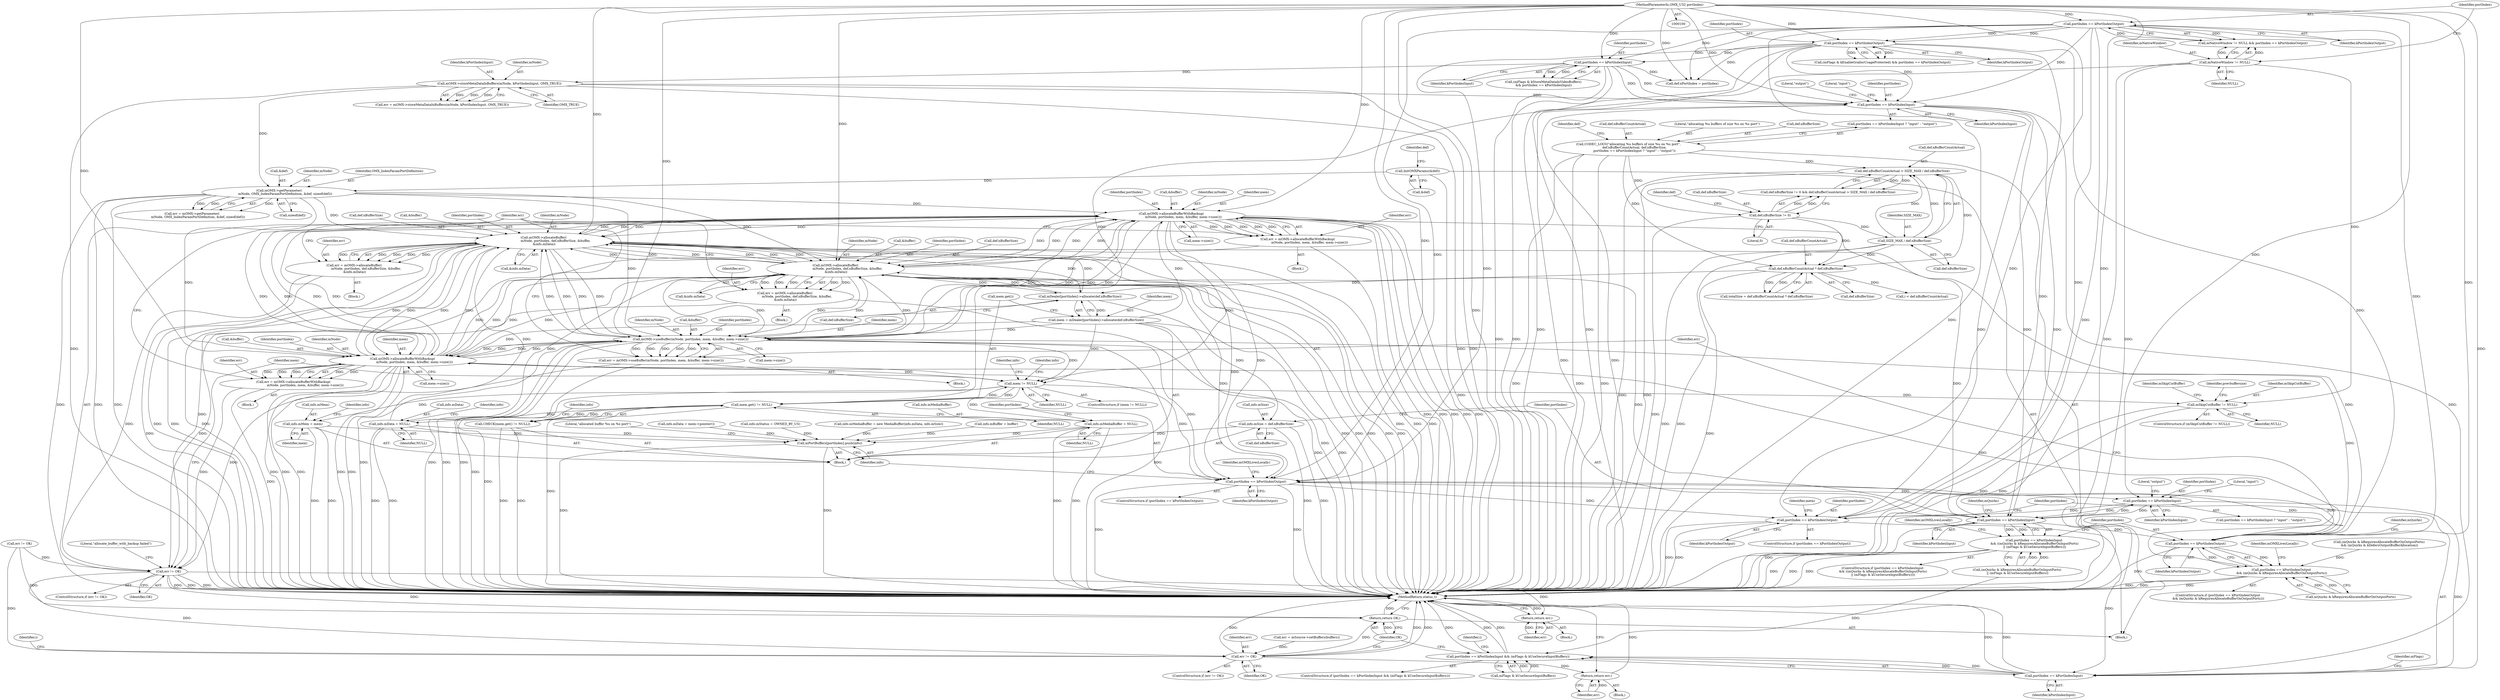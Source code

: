 digraph "0_Android_97837bb6cbac21ea679843a0037779d3834bed64@API" {
"1000302" [label="(Call,mOMX->allocateBufferWithBackup(\n                        mNode, portIndex, mem, &buffer, mem->size()))"];
"1000325" [label="(Call,mOMX->allocateBuffer(\n                        mNode, portIndex, def.nBufferSize, &buffer,\n &info.mData))"];
"1000286" [label="(Call,mOMX->allocateBuffer(\n                        mNode, portIndex, def.nBufferSize, &buffer,\n &info.mData))"];
"1000302" [label="(Call,mOMX->allocateBufferWithBackup(\n                        mNode, portIndex, mem, &buffer, mem->size()))"];
"1000352" [label="(Call,mOMX->useBuffer(mNode, portIndex, mem, &buffer, mem->size()))"];
"1000166" [label="(Call,mOMX->getParameter(\n            mNode, OMX_IndexParamPortDefinition, &def, sizeof(def)))"];
"1000142" [label="(Call,mOMX->storeMetaDataInBuffers(mNode, kPortIndexInput, OMX_TRUE))"];
"1000136" [label="(Call,portIndex == kPortIndexInput)"];
"1000108" [label="(Call,portIndex == kPortIndexOutput)"];
"1000101" [label="(MethodParameterIn,OMX_U32 portIndex)"];
"1000119" [label="(Call,portIndex == kPortIndexOutput)"];
"1000156" [label="(Call,InitOMXParams(&def))"];
"1000341" [label="(Call,mOMX->allocateBufferWithBackup(\n                        mNode, portIndex, mem, &buffer, mem->size()))"];
"1000312" [label="(Call,portIndex == kPortIndexOutput)"];
"1000269" [label="(Call,portIndex == kPortIndexInput)"];
"1000189" [label="(Call,portIndex == kPortIndexInput)"];
"1000428" [label="(Call,portIndex == kPortIndexInput)"];
"1000399" [label="(Call,portIndex == kPortIndexOutput)"];
"1000243" [label="(Call,mem = mDealer[portIndex]->allocate(def.nBufferSize))"];
"1000245" [label="(Call,mDealer[portIndex]->allocate(def.nBufferSize))"];
"1000216" [label="(Call,def.nBufferCountActual * def.nBufferSize)"];
"1000180" [label="(Call,CODEC_LOGV(\"allocating %u buffers of size %u on %s port\",\n            def.nBufferCountActual, def.nBufferSize,\n            portIndex == kPortIndexInput ? \"input\" : \"output\"))"];
"1000201" [label="(Call,def.nBufferCountActual > SIZE_MAX / def.nBufferSize)"];
"1000205" [label="(Call,SIZE_MAX / def.nBufferSize)"];
"1000196" [label="(Call,def.nBufferSize != 0)"];
"1000254" [label="(Call,info.mData = NULL)"];
"1000250" [label="(Call,mem.get() != NULL)"];
"1000105" [label="(Call,mNativeWindow != NULL)"];
"1000369" [label="(Call,mem != NULL)"];
"1000300" [label="(Call,err = mOMX->allocateBufferWithBackup(\n                        mNode, portIndex, mem, &buffer, mem->size()))"];
"1000360" [label="(Call,err != OK)"];
"1000366" [label="(Return,return err;)"];
"1000554" [label="(Call,err != OK)"];
"1000575" [label="(Return,return err;)"];
"1000577" [label="(Return,return OK;)"];
"1000323" [label="(Call,err = mOMX->allocateBuffer(\n                        mNode, portIndex, def.nBufferSize, &buffer,\n &info.mData))"];
"1000339" [label="(Call,err = mOMX->allocateBufferWithBackup(\n                        mNode, portIndex, mem, &buffer, mem->size()))"];
"1000350" [label="(Call,err = mOMX->useBuffer(mNode, portIndex, mem, &buffer, mem->size()))"];
"1000249" [label="(Call,CHECK(mem.get() != NULL))"];
"1000422" [label="(Call,mPortBuffers[portIndex].push(info))"];
"1000388" [label="(Call,info.mMem = mem)"];
"1000393" [label="(Call,info.mMediaBuffer = NULL)"];
"1000493" [label="(Call,mSkipCutBuffer != NULL)"];
"1000311" [label="(Call,portIndex == kPortIndexOutput\n && (mQuirks & kRequiresAllocateBufferOnOutputPorts))"];
"1000268" [label="(Call,portIndex == kPortIndexInput\n && ((mQuirks & kRequiresAllocateBufferOnInputPorts)\n || (mFlags & kUseSecureInputBuffers)))"];
"1000434" [label="(Call,portIndex == kPortIndexOutput)"];
"1000515" [label="(Call,portIndex == kPortIndexInput)"];
"1000514" [label="(Call,portIndex == kPortIndexInput && (mFlags & kUseSecureInputBuffers))"];
"1000259" [label="(Call,info.mSize = def.nBufferSize)"];
"1000284" [label="(Call,err = mOMX->allocateBuffer(\n                        mNode, portIndex, def.nBufferSize, &buffer,\n &info.mData))"];
"1000576" [label="(Identifier,err)"];
"1000400" [label="(Identifier,portIndex)"];
"1000241" [label="(Block,)"];
"1000388" [label="(Call,info.mMem = mem)"];
"1000359" [label="(ControlStructure,if (err != OK))"];
"1000137" [label="(Identifier,portIndex)"];
"1000252" [label="(Identifier,NULL)"];
"1000367" [label="(Identifier,err)"];
"1000203" [label="(Identifier,def)"];
"1000492" [label="(ControlStructure,if (mSkipCutBuffer != NULL))"];
"1000406" [label="(Call,(mQuirks & kRequiresAllocateBufferOnOutputPorts)\n && (mQuirks & kDefersOutputBufferAllocation))"];
"1000166" [label="(Call,mOMX->getParameter(\n            mNode, OMX_IndexParamPortDefinition, &def, sizeof(def)))"];
"1000399" [label="(Call,portIndex == kPortIndexOutput)"];
"1000250" [label="(Call,mem.get() != NULL)"];
"1000272" [label="(Call,(mQuirks & kRequiresAllocateBufferOnInputPorts)\n || (mFlags & kUseSecureInputBuffers))"];
"1000369" [label="(Call,mem != NULL)"];
"1000510" [label="(Identifier,mSkipCutBuffer)"];
"1000201" [label="(Call,def.nBufferCountActual > SIZE_MAX / def.nBufferSize)"];
"1000302" [label="(Call,mOMX->allocateBufferWithBackup(\n                        mNode, portIndex, mem, &buffer, mem->size()))"];
"1000428" [label="(Call,portIndex == kPortIndexInput)"];
"1000375" [label="(Identifier,info)"];
"1000301" [label="(Identifier,err)"];
"1000405" [label="(Identifier,mOMXLivesLocally)"];
"1000432" [label="(Literal,\"output\")"];
"1000553" [label="(ControlStructure,if (err != OK))"];
"1000260" [label="(Call,info.mSize)"];
"1000519" [label="(Identifier,mFlags)"];
"1000371" [label="(Identifier,NULL)"];
"1000362" [label="(Identifier,OK)"];
"1000180" [label="(Call,CODEC_LOGV(\"allocating %u buffers of size %u on %s port\",\n            def.nBufferCountActual, def.nBufferSize,\n            portIndex == kPortIndexInput ? \"input\" : \"output\"))"];
"1000312" [label="(Call,portIndex == kPortIndexOutput)"];
"1000109" [label="(Identifier,portIndex)"];
"1000132" [label="(Call,(mFlags & kStoreMetaDataInVideoBuffers)\n && portIndex == kPortIndexInput)"];
"1000268" [label="(Call,portIndex == kPortIndexInput\n && ((mQuirks & kRequiresAllocateBufferOnInputPorts)\n || (mFlags & kUseSecureInputBuffers)))"];
"1000325" [label="(Call,mOMX->allocateBuffer(\n                        mNode, portIndex, def.nBufferSize, &buffer,\n &info.mData))"];
"1000434" [label="(Call,portIndex == kPortIndexOutput)"];
"1000308" [label="(Call,mem->size())"];
"1000355" [label="(Identifier,mem)"];
"1000188" [label="(Call,portIndex == kPortIndexInput ? \"input\" : \"output\")"];
"1000246" [label="(Call,def.nBufferSize)"];
"1000181" [label="(Literal,\"allocating %u buffers of size %u on %s port\")"];
"1000316" [label="(Identifier,mQuirks)"];
"1000270" [label="(Identifier,portIndex)"];
"1000339" [label="(Call,err = mOMX->allocateBufferWithBackup(\n                        mNode, portIndex, mem, &buffer, mem->size()))"];
"1000185" [label="(Call,def.nBufferSize)"];
"1000423" [label="(Identifier,info)"];
"1000361" [label="(Identifier,err)"];
"1000258" [label="(Identifier,NULL)"];
"1000299" [label="(Block,)"];
"1000526" [label="(Identifier,i)"];
"1000366" [label="(Return,return err;)"];
"1000517" [label="(Identifier,kPortIndexInput)"];
"1000168" [label="(Identifier,OMX_IndexParamPortDefinition)"];
"1000324" [label="(Identifier,err)"];
"1000286" [label="(Call,mOMX->allocateBuffer(\n                        mNode, portIndex, def.nBufferSize, &buffer,\n &info.mData))"];
"1000115" [label="(Call,(mFlags & kEnableGrallocUsageProtected) && portIndex == kPortIndexOutput)"];
"1000513" [label="(ControlStructure,if (portIndex == kPortIndexInput && (mFlags & kUseSecureInputBuffers)))"];
"1000333" [label="(Call,&info.mData)"];
"1000119" [label="(Call,portIndex == kPortIndexOutput)"];
"1000433" [label="(ControlStructure,if (portIndex == kPortIndexOutput))"];
"1000429" [label="(Identifier,portIndex)"];
"1000159" [label="(Call,def.nPortIndex = portIndex)"];
"1000191" [label="(Identifier,kPortIndexInput)"];
"1000140" [label="(Call,err = mOMX->storeMetaDataInBuffers(mNode, kPortIndexInput, OMX_TRUE))"];
"1000120" [label="(Identifier,portIndex)"];
"1000198" [label="(Identifier,def)"];
"1000261" [label="(Identifier,info)"];
"1000105" [label="(Call,mNativeWindow != NULL)"];
"1000327" [label="(Identifier,portIndex)"];
"1000217" [label="(Call,def.nBufferCountActual)"];
"1000138" [label="(Identifier,kPortIndexInput)"];
"1000157" [label="(Call,&def)"];
"1000554" [label="(Call,err != OK)"];
"1000392" [label="(Identifier,mem)"];
"1000341" [label="(Call,mOMX->allocateBufferWithBackup(\n                        mNode, portIndex, mem, &buffer, mem->size()))"];
"1000144" [label="(Identifier,kPortIndexInput)"];
"1000345" [label="(Call,&buffer)"];
"1000259" [label="(Call,info.mSize = def.nBufferSize)"];
"1000577" [label="(Return,return OK;)"];
"1000189" [label="(Call,portIndex == kPortIndexInput)"];
"1000555" [label="(Identifier,err)"];
"1000107" [label="(Identifier,NULL)"];
"1000579" [label="(MethodReturn,status_t)"];
"1000306" [label="(Call,&buffer)"];
"1000326" [label="(Identifier,mNode)"];
"1000352" [label="(Call,mOMX->useBuffer(mNode, portIndex, mem, &buffer, mem->size()))"];
"1000323" [label="(Call,err = mOMX->allocateBuffer(\n                        mNode, portIndex, def.nBufferSize, &buffer,\n &info.mData))"];
"1000245" [label="(Call,mDealer[portIndex]->allocate(def.nBufferSize))"];
"1000284" [label="(Call,err = mOMX->allocateBuffer(\n                        mNode, portIndex, def.nBufferSize, &buffer,\n &info.mData))"];
"1000282" [label="(Block,)"];
"1000102" [label="(Block,)"];
"1000300" [label="(Call,err = mOMX->allocateBufferWithBackup(\n                        mNode, portIndex, mem, &buffer, mem->size()))"];
"1000303" [label="(Identifier,mNode)"];
"1000287" [label="(Identifier,mNode)"];
"1000350" [label="(Call,err = mOMX->useBuffer(mNode, portIndex, mem, &buffer, mem->size()))"];
"1000561" [label="(Identifier,i)"];
"1000305" [label="(Identifier,mem)"];
"1000216" [label="(Call,def.nBufferCountActual * def.nBufferSize)"];
"1000427" [label="(Call,portIndex == kPortIndexInput ? \"input\" : \"output\")"];
"1000393" [label="(Call,info.mMediaBuffer = NULL)"];
"1000549" [label="(Call,err = mSource->setBuffers(buffers))"];
"1000104" [label="(Call,mNativeWindow != NULL && portIndex == kPortIndexOutput)"];
"1000169" [label="(Call,&def)"];
"1000263" [label="(Call,def.nBufferSize)"];
"1000493" [label="(Call,mSkipCutBuffer != NULL)"];
"1000143" [label="(Identifier,mNode)"];
"1000190" [label="(Identifier,portIndex)"];
"1000161" [label="(Identifier,def)"];
"1000267" [label="(ControlStructure,if (portIndex == kPortIndexInput\n && ((mQuirks & kRequiresAllocateBufferOnInputPorts)\n || (mFlags & kUseSecureInputBuffers))))"];
"1000440" [label="(Identifier,meta)"];
"1000254" [label="(Call,info.mData = NULL)"];
"1000285" [label="(Identifier,err)"];
"1000499" [label="(Identifier,prevbuffersize)"];
"1000200" [label="(Literal,0)"];
"1000435" [label="(Identifier,portIndex)"];
"1000343" [label="(Identifier,portIndex)"];
"1000342" [label="(Identifier,mNode)"];
"1000195" [label="(Call,def.nBufferSize != 0 && def.nBufferCountActual > SIZE_MAX / def.nBufferSize)"];
"1000383" [label="(Call,info.mStatus = OWNED_BY_US)"];
"1000314" [label="(Identifier,kPortIndexOutput)"];
"1000380" [label="(Identifier,info)"];
"1000557" [label="(Block,)"];
"1000292" [label="(Call,&buffer)"];
"1000142" [label="(Call,mOMX->storeMetaDataInBuffers(mNode, kPortIndexInput, OMX_TRUE))"];
"1000110" [label="(Identifier,kPortIndexOutput)"];
"1000269" [label="(Call,portIndex == kPortIndexInput)"];
"1000315" [label="(Call,mQuirks & kRequiresAllocateBufferOnOutputPorts)"];
"1000344" [label="(Identifier,mem)"];
"1000234" [label="(Call,i < def.nBufferCountActual)"];
"1000108" [label="(Call,portIndex == kPortIndexOutput)"];
"1000197" [label="(Call,def.nBufferSize)"];
"1000244" [label="(Identifier,mem)"];
"1000363" [label="(Block,)"];
"1000431" [label="(Literal,\"input\")"];
"1000121" [label="(Identifier,kPortIndexOutput)"];
"1000351" [label="(Identifier,err)"];
"1000101" [label="(MethodParameterIn,OMX_U32 portIndex)"];
"1000494" [label="(Identifier,mSkipCutBuffer)"];
"1000516" [label="(Identifier,portIndex)"];
"1000518" [label="(Call,mFlags & kUseSecureInputBuffers)"];
"1000196" [label="(Call,def.nBufferSize != 0)"];
"1000271" [label="(Identifier,kPortIndexInput)"];
"1000349" [label="(Block,)"];
"1000304" [label="(Identifier,portIndex)"];
"1000365" [label="(Literal,\"allocate_buffer_with_backup failed\")"];
"1000401" [label="(Identifier,kPortIndexOutput)"];
"1000495" [label="(Identifier,NULL)"];
"1000394" [label="(Call,info.mMediaBuffer)"];
"1000193" [label="(Literal,\"output\")"];
"1000207" [label="(Call,def.nBufferSize)"];
"1000347" [label="(Call,mem->size())"];
"1000414" [label="(Call,info.mMediaBuffer = new MediaBuffer(info.mData, info.mSize))"];
"1000320" [label="(Identifier,mOMXLivesLocally)"];
"1000255" [label="(Call,info.mData)"];
"1000294" [label="(Call,&info.mData)"];
"1000288" [label="(Identifier,portIndex)"];
"1000338" [label="(Block,)"];
"1000192" [label="(Literal,\"input\")"];
"1000289" [label="(Call,def.nBufferSize)"];
"1000156" [label="(Call,InitOMXParams(&def))"];
"1000575" [label="(Return,return err;)"];
"1000378" [label="(Call,info.mBuffer = buffer)"];
"1000321" [label="(Block,)"];
"1000220" [label="(Call,def.nBufferSize)"];
"1000436" [label="(Identifier,kPortIndexOutput)"];
"1000313" [label="(Identifier,portIndex)"];
"1000389" [label="(Call,info.mMem)"];
"1000368" [label="(ControlStructure,if (mem != NULL))"];
"1000354" [label="(Identifier,portIndex)"];
"1000164" [label="(Call,err = mOMX->getParameter(\n            mNode, OMX_IndexParamPortDefinition, &def, sizeof(def)))"];
"1000182" [label="(Call,def.nBufferCountActual)"];
"1000174" [label="(Call,err != OK)"];
"1000578" [label="(Identifier,OK)"];
"1000514" [label="(Call,portIndex == kPortIndexInput && (mFlags & kUseSecureInputBuffers))"];
"1000251" [label="(Call,mem.get())"];
"1000256" [label="(Identifier,info)"];
"1000145" [label="(Identifier,OMX_TRUE)"];
"1000171" [label="(Call,sizeof(def))"];
"1000311" [label="(Call,portIndex == kPortIndexOutput\n && (mQuirks & kRequiresAllocateBufferOnOutputPorts))"];
"1000214" [label="(Call,totalSize = def.nBufferCountActual * def.nBufferSize)"];
"1000395" [label="(Identifier,info)"];
"1000397" [label="(Identifier,NULL)"];
"1000281" [label="(Identifier,mOMXLivesLocally)"];
"1000205" [label="(Call,SIZE_MAX / def.nBufferSize)"];
"1000328" [label="(Call,def.nBufferSize)"];
"1000249" [label="(Call,CHECK(mem.get() != NULL))"];
"1000515" [label="(Call,portIndex == kPortIndexInput)"];
"1000370" [label="(Identifier,mem)"];
"1000106" [label="(Identifier,mNativeWindow)"];
"1000356" [label="(Call,&buffer)"];
"1000358" [label="(Call,mem->size())"];
"1000425" [label="(Literal,\"allocated buffer %u on %s port\")"];
"1000373" [label="(Call,info.mData = mem->pointer())"];
"1000206" [label="(Identifier,SIZE_MAX)"];
"1000331" [label="(Call,&buffer)"];
"1000556" [label="(Identifier,OK)"];
"1000243" [label="(Call,mem = mDealer[portIndex]->allocate(def.nBufferSize))"];
"1000430" [label="(Identifier,kPortIndexInput)"];
"1000340" [label="(Identifier,err)"];
"1000398" [label="(ControlStructure,if (portIndex == kPortIndexOutput))"];
"1000360" [label="(Call,err != OK)"];
"1000422" [label="(Call,mPortBuffers[portIndex].push(info))"];
"1000353" [label="(Identifier,mNode)"];
"1000202" [label="(Call,def.nBufferCountActual)"];
"1000167" [label="(Identifier,mNode)"];
"1000274" [label="(Identifier,mQuirks)"];
"1000310" [label="(ControlStructure,if (portIndex == kPortIndexOutput\n && (mQuirks & kRequiresAllocateBufferOnOutputPorts)))"];
"1000136" [label="(Call,portIndex == kPortIndexInput)"];
"1000302" -> "1000300"  [label="AST: "];
"1000302" -> "1000308"  [label="CFG: "];
"1000303" -> "1000302"  [label="AST: "];
"1000304" -> "1000302"  [label="AST: "];
"1000305" -> "1000302"  [label="AST: "];
"1000306" -> "1000302"  [label="AST: "];
"1000308" -> "1000302"  [label="AST: "];
"1000300" -> "1000302"  [label="CFG: "];
"1000302" -> "1000579"  [label="DDG: "];
"1000302" -> "1000579"  [label="DDG: "];
"1000302" -> "1000579"  [label="DDG: "];
"1000302" -> "1000579"  [label="DDG: "];
"1000302" -> "1000579"  [label="DDG: "];
"1000302" -> "1000286"  [label="DDG: "];
"1000302" -> "1000286"  [label="DDG: "];
"1000302" -> "1000300"  [label="DDG: "];
"1000302" -> "1000300"  [label="DDG: "];
"1000302" -> "1000300"  [label="DDG: "];
"1000302" -> "1000300"  [label="DDG: "];
"1000302" -> "1000300"  [label="DDG: "];
"1000325" -> "1000302"  [label="DDG: "];
"1000325" -> "1000302"  [label="DDG: "];
"1000286" -> "1000302"  [label="DDG: "];
"1000286" -> "1000302"  [label="DDG: "];
"1000352" -> "1000302"  [label="DDG: "];
"1000352" -> "1000302"  [label="DDG: "];
"1000166" -> "1000302"  [label="DDG: "];
"1000341" -> "1000302"  [label="DDG: "];
"1000341" -> "1000302"  [label="DDG: "];
"1000269" -> "1000302"  [label="DDG: "];
"1000101" -> "1000302"  [label="DDG: "];
"1000243" -> "1000302"  [label="DDG: "];
"1000302" -> "1000325"  [label="DDG: "];
"1000302" -> "1000325"  [label="DDG: "];
"1000302" -> "1000341"  [label="DDG: "];
"1000302" -> "1000341"  [label="DDG: "];
"1000302" -> "1000352"  [label="DDG: "];
"1000302" -> "1000352"  [label="DDG: "];
"1000302" -> "1000369"  [label="DDG: "];
"1000302" -> "1000399"  [label="DDG: "];
"1000325" -> "1000323"  [label="AST: "];
"1000325" -> "1000333"  [label="CFG: "];
"1000326" -> "1000325"  [label="AST: "];
"1000327" -> "1000325"  [label="AST: "];
"1000328" -> "1000325"  [label="AST: "];
"1000331" -> "1000325"  [label="AST: "];
"1000333" -> "1000325"  [label="AST: "];
"1000323" -> "1000325"  [label="CFG: "];
"1000325" -> "1000579"  [label="DDG: "];
"1000325" -> "1000579"  [label="DDG: "];
"1000325" -> "1000579"  [label="DDG: "];
"1000325" -> "1000579"  [label="DDG: "];
"1000325" -> "1000579"  [label="DDG: "];
"1000325" -> "1000245"  [label="DDG: "];
"1000325" -> "1000286"  [label="DDG: "];
"1000325" -> "1000286"  [label="DDG: "];
"1000325" -> "1000286"  [label="DDG: "];
"1000325" -> "1000323"  [label="DDG: "];
"1000325" -> "1000323"  [label="DDG: "];
"1000325" -> "1000323"  [label="DDG: "];
"1000325" -> "1000323"  [label="DDG: "];
"1000325" -> "1000323"  [label="DDG: "];
"1000286" -> "1000325"  [label="DDG: "];
"1000286" -> "1000325"  [label="DDG: "];
"1000286" -> "1000325"  [label="DDG: "];
"1000352" -> "1000325"  [label="DDG: "];
"1000352" -> "1000325"  [label="DDG: "];
"1000166" -> "1000325"  [label="DDG: "];
"1000341" -> "1000325"  [label="DDG: "];
"1000341" -> "1000325"  [label="DDG: "];
"1000312" -> "1000325"  [label="DDG: "];
"1000101" -> "1000325"  [label="DDG: "];
"1000245" -> "1000325"  [label="DDG: "];
"1000254" -> "1000325"  [label="DDG: "];
"1000325" -> "1000341"  [label="DDG: "];
"1000325" -> "1000341"  [label="DDG: "];
"1000325" -> "1000352"  [label="DDG: "];
"1000325" -> "1000352"  [label="DDG: "];
"1000325" -> "1000399"  [label="DDG: "];
"1000286" -> "1000284"  [label="AST: "];
"1000286" -> "1000294"  [label="CFG: "];
"1000287" -> "1000286"  [label="AST: "];
"1000288" -> "1000286"  [label="AST: "];
"1000289" -> "1000286"  [label="AST: "];
"1000292" -> "1000286"  [label="AST: "];
"1000294" -> "1000286"  [label="AST: "];
"1000284" -> "1000286"  [label="CFG: "];
"1000286" -> "1000579"  [label="DDG: "];
"1000286" -> "1000579"  [label="DDG: "];
"1000286" -> "1000579"  [label="DDG: "];
"1000286" -> "1000579"  [label="DDG: "];
"1000286" -> "1000579"  [label="DDG: "];
"1000286" -> "1000245"  [label="DDG: "];
"1000286" -> "1000284"  [label="DDG: "];
"1000286" -> "1000284"  [label="DDG: "];
"1000286" -> "1000284"  [label="DDG: "];
"1000286" -> "1000284"  [label="DDG: "];
"1000286" -> "1000284"  [label="DDG: "];
"1000352" -> "1000286"  [label="DDG: "];
"1000352" -> "1000286"  [label="DDG: "];
"1000166" -> "1000286"  [label="DDG: "];
"1000341" -> "1000286"  [label="DDG: "];
"1000341" -> "1000286"  [label="DDG: "];
"1000269" -> "1000286"  [label="DDG: "];
"1000101" -> "1000286"  [label="DDG: "];
"1000245" -> "1000286"  [label="DDG: "];
"1000254" -> "1000286"  [label="DDG: "];
"1000286" -> "1000341"  [label="DDG: "];
"1000286" -> "1000341"  [label="DDG: "];
"1000286" -> "1000352"  [label="DDG: "];
"1000286" -> "1000352"  [label="DDG: "];
"1000286" -> "1000399"  [label="DDG: "];
"1000352" -> "1000350"  [label="AST: "];
"1000352" -> "1000358"  [label="CFG: "];
"1000353" -> "1000352"  [label="AST: "];
"1000354" -> "1000352"  [label="AST: "];
"1000355" -> "1000352"  [label="AST: "];
"1000356" -> "1000352"  [label="AST: "];
"1000358" -> "1000352"  [label="AST: "];
"1000350" -> "1000352"  [label="CFG: "];
"1000352" -> "1000579"  [label="DDG: "];
"1000352" -> "1000579"  [label="DDG: "];
"1000352" -> "1000579"  [label="DDG: "];
"1000352" -> "1000579"  [label="DDG: "];
"1000352" -> "1000579"  [label="DDG: "];
"1000352" -> "1000341"  [label="DDG: "];
"1000352" -> "1000341"  [label="DDG: "];
"1000352" -> "1000350"  [label="DDG: "];
"1000352" -> "1000350"  [label="DDG: "];
"1000352" -> "1000350"  [label="DDG: "];
"1000352" -> "1000350"  [label="DDG: "];
"1000352" -> "1000350"  [label="DDG: "];
"1000166" -> "1000352"  [label="DDG: "];
"1000341" -> "1000352"  [label="DDG: "];
"1000341" -> "1000352"  [label="DDG: "];
"1000312" -> "1000352"  [label="DDG: "];
"1000101" -> "1000352"  [label="DDG: "];
"1000243" -> "1000352"  [label="DDG: "];
"1000352" -> "1000369"  [label="DDG: "];
"1000352" -> "1000399"  [label="DDG: "];
"1000166" -> "1000164"  [label="AST: "];
"1000166" -> "1000171"  [label="CFG: "];
"1000167" -> "1000166"  [label="AST: "];
"1000168" -> "1000166"  [label="AST: "];
"1000169" -> "1000166"  [label="AST: "];
"1000171" -> "1000166"  [label="AST: "];
"1000164" -> "1000166"  [label="CFG: "];
"1000166" -> "1000579"  [label="DDG: "];
"1000166" -> "1000579"  [label="DDG: "];
"1000166" -> "1000579"  [label="DDG: "];
"1000166" -> "1000164"  [label="DDG: "];
"1000166" -> "1000164"  [label="DDG: "];
"1000166" -> "1000164"  [label="DDG: "];
"1000142" -> "1000166"  [label="DDG: "];
"1000156" -> "1000166"  [label="DDG: "];
"1000166" -> "1000341"  [label="DDG: "];
"1000142" -> "1000140"  [label="AST: "];
"1000142" -> "1000145"  [label="CFG: "];
"1000143" -> "1000142"  [label="AST: "];
"1000144" -> "1000142"  [label="AST: "];
"1000145" -> "1000142"  [label="AST: "];
"1000140" -> "1000142"  [label="CFG: "];
"1000142" -> "1000579"  [label="DDG: "];
"1000142" -> "1000579"  [label="DDG: "];
"1000142" -> "1000579"  [label="DDG: "];
"1000142" -> "1000140"  [label="DDG: "];
"1000142" -> "1000140"  [label="DDG: "];
"1000142" -> "1000140"  [label="DDG: "];
"1000136" -> "1000142"  [label="DDG: "];
"1000142" -> "1000189"  [label="DDG: "];
"1000136" -> "1000132"  [label="AST: "];
"1000136" -> "1000138"  [label="CFG: "];
"1000137" -> "1000136"  [label="AST: "];
"1000138" -> "1000136"  [label="AST: "];
"1000132" -> "1000136"  [label="CFG: "];
"1000136" -> "1000579"  [label="DDG: "];
"1000136" -> "1000579"  [label="DDG: "];
"1000136" -> "1000132"  [label="DDG: "];
"1000136" -> "1000132"  [label="DDG: "];
"1000108" -> "1000136"  [label="DDG: "];
"1000119" -> "1000136"  [label="DDG: "];
"1000101" -> "1000136"  [label="DDG: "];
"1000136" -> "1000159"  [label="DDG: "];
"1000136" -> "1000189"  [label="DDG: "];
"1000136" -> "1000189"  [label="DDG: "];
"1000108" -> "1000104"  [label="AST: "];
"1000108" -> "1000110"  [label="CFG: "];
"1000109" -> "1000108"  [label="AST: "];
"1000110" -> "1000108"  [label="AST: "];
"1000104" -> "1000108"  [label="CFG: "];
"1000108" -> "1000579"  [label="DDG: "];
"1000108" -> "1000579"  [label="DDG: "];
"1000108" -> "1000104"  [label="DDG: "];
"1000108" -> "1000104"  [label="DDG: "];
"1000101" -> "1000108"  [label="DDG: "];
"1000108" -> "1000119"  [label="DDG: "];
"1000108" -> "1000119"  [label="DDG: "];
"1000108" -> "1000159"  [label="DDG: "];
"1000108" -> "1000189"  [label="DDG: "];
"1000108" -> "1000312"  [label="DDG: "];
"1000108" -> "1000399"  [label="DDG: "];
"1000108" -> "1000434"  [label="DDG: "];
"1000101" -> "1000100"  [label="AST: "];
"1000101" -> "1000579"  [label="DDG: "];
"1000101" -> "1000119"  [label="DDG: "];
"1000101" -> "1000159"  [label="DDG: "];
"1000101" -> "1000189"  [label="DDG: "];
"1000101" -> "1000269"  [label="DDG: "];
"1000101" -> "1000312"  [label="DDG: "];
"1000101" -> "1000341"  [label="DDG: "];
"1000101" -> "1000399"  [label="DDG: "];
"1000101" -> "1000428"  [label="DDG: "];
"1000101" -> "1000434"  [label="DDG: "];
"1000101" -> "1000515"  [label="DDG: "];
"1000119" -> "1000115"  [label="AST: "];
"1000119" -> "1000121"  [label="CFG: "];
"1000120" -> "1000119"  [label="AST: "];
"1000121" -> "1000119"  [label="AST: "];
"1000115" -> "1000119"  [label="CFG: "];
"1000119" -> "1000579"  [label="DDG: "];
"1000119" -> "1000579"  [label="DDG: "];
"1000119" -> "1000115"  [label="DDG: "];
"1000119" -> "1000115"  [label="DDG: "];
"1000119" -> "1000159"  [label="DDG: "];
"1000119" -> "1000189"  [label="DDG: "];
"1000119" -> "1000312"  [label="DDG: "];
"1000119" -> "1000399"  [label="DDG: "];
"1000119" -> "1000434"  [label="DDG: "];
"1000156" -> "1000102"  [label="AST: "];
"1000156" -> "1000157"  [label="CFG: "];
"1000157" -> "1000156"  [label="AST: "];
"1000161" -> "1000156"  [label="CFG: "];
"1000156" -> "1000579"  [label="DDG: "];
"1000341" -> "1000339"  [label="AST: "];
"1000341" -> "1000347"  [label="CFG: "];
"1000342" -> "1000341"  [label="AST: "];
"1000343" -> "1000341"  [label="AST: "];
"1000344" -> "1000341"  [label="AST: "];
"1000345" -> "1000341"  [label="AST: "];
"1000347" -> "1000341"  [label="AST: "];
"1000339" -> "1000341"  [label="CFG: "];
"1000341" -> "1000579"  [label="DDG: "];
"1000341" -> "1000579"  [label="DDG: "];
"1000341" -> "1000579"  [label="DDG: "];
"1000341" -> "1000579"  [label="DDG: "];
"1000341" -> "1000579"  [label="DDG: "];
"1000341" -> "1000339"  [label="DDG: "];
"1000341" -> "1000339"  [label="DDG: "];
"1000341" -> "1000339"  [label="DDG: "];
"1000341" -> "1000339"  [label="DDG: "];
"1000341" -> "1000339"  [label="DDG: "];
"1000312" -> "1000341"  [label="DDG: "];
"1000243" -> "1000341"  [label="DDG: "];
"1000341" -> "1000369"  [label="DDG: "];
"1000341" -> "1000399"  [label="DDG: "];
"1000312" -> "1000311"  [label="AST: "];
"1000312" -> "1000314"  [label="CFG: "];
"1000313" -> "1000312"  [label="AST: "];
"1000314" -> "1000312"  [label="AST: "];
"1000316" -> "1000312"  [label="CFG: "];
"1000311" -> "1000312"  [label="CFG: "];
"1000312" -> "1000579"  [label="DDG: "];
"1000312" -> "1000311"  [label="DDG: "];
"1000312" -> "1000311"  [label="DDG: "];
"1000269" -> "1000312"  [label="DDG: "];
"1000399" -> "1000312"  [label="DDG: "];
"1000312" -> "1000399"  [label="DDG: "];
"1000269" -> "1000268"  [label="AST: "];
"1000269" -> "1000271"  [label="CFG: "];
"1000270" -> "1000269"  [label="AST: "];
"1000271" -> "1000269"  [label="AST: "];
"1000274" -> "1000269"  [label="CFG: "];
"1000268" -> "1000269"  [label="CFG: "];
"1000269" -> "1000579"  [label="DDG: "];
"1000269" -> "1000268"  [label="DDG: "];
"1000269" -> "1000268"  [label="DDG: "];
"1000189" -> "1000269"  [label="DDG: "];
"1000189" -> "1000269"  [label="DDG: "];
"1000428" -> "1000269"  [label="DDG: "];
"1000428" -> "1000269"  [label="DDG: "];
"1000269" -> "1000428"  [label="DDG: "];
"1000189" -> "1000188"  [label="AST: "];
"1000189" -> "1000191"  [label="CFG: "];
"1000190" -> "1000189"  [label="AST: "];
"1000191" -> "1000189"  [label="AST: "];
"1000192" -> "1000189"  [label="CFG: "];
"1000193" -> "1000189"  [label="CFG: "];
"1000189" -> "1000579"  [label="DDG: "];
"1000189" -> "1000579"  [label="DDG: "];
"1000189" -> "1000434"  [label="DDG: "];
"1000189" -> "1000515"  [label="DDG: "];
"1000428" -> "1000427"  [label="AST: "];
"1000428" -> "1000430"  [label="CFG: "];
"1000429" -> "1000428"  [label="AST: "];
"1000430" -> "1000428"  [label="AST: "];
"1000431" -> "1000428"  [label="CFG: "];
"1000432" -> "1000428"  [label="CFG: "];
"1000399" -> "1000428"  [label="DDG: "];
"1000428" -> "1000434"  [label="DDG: "];
"1000428" -> "1000515"  [label="DDG: "];
"1000399" -> "1000398"  [label="AST: "];
"1000399" -> "1000401"  [label="CFG: "];
"1000400" -> "1000399"  [label="AST: "];
"1000401" -> "1000399"  [label="AST: "];
"1000405" -> "1000399"  [label="CFG: "];
"1000423" -> "1000399"  [label="CFG: "];
"1000399" -> "1000579"  [label="DDG: "];
"1000399" -> "1000579"  [label="DDG: "];
"1000399" -> "1000434"  [label="DDG: "];
"1000243" -> "1000241"  [label="AST: "];
"1000243" -> "1000245"  [label="CFG: "];
"1000244" -> "1000243"  [label="AST: "];
"1000245" -> "1000243"  [label="AST: "];
"1000251" -> "1000243"  [label="CFG: "];
"1000243" -> "1000579"  [label="DDG: "];
"1000243" -> "1000579"  [label="DDG: "];
"1000245" -> "1000243"  [label="DDG: "];
"1000243" -> "1000369"  [label="DDG: "];
"1000245" -> "1000246"  [label="CFG: "];
"1000246" -> "1000245"  [label="AST: "];
"1000216" -> "1000245"  [label="DDG: "];
"1000245" -> "1000259"  [label="DDG: "];
"1000216" -> "1000214"  [label="AST: "];
"1000216" -> "1000220"  [label="CFG: "];
"1000217" -> "1000216"  [label="AST: "];
"1000220" -> "1000216"  [label="AST: "];
"1000214" -> "1000216"  [label="CFG: "];
"1000216" -> "1000579"  [label="DDG: "];
"1000216" -> "1000214"  [label="DDG: "];
"1000216" -> "1000214"  [label="DDG: "];
"1000180" -> "1000216"  [label="DDG: "];
"1000201" -> "1000216"  [label="DDG: "];
"1000205" -> "1000216"  [label="DDG: "];
"1000196" -> "1000216"  [label="DDG: "];
"1000216" -> "1000234"  [label="DDG: "];
"1000180" -> "1000102"  [label="AST: "];
"1000180" -> "1000188"  [label="CFG: "];
"1000181" -> "1000180"  [label="AST: "];
"1000182" -> "1000180"  [label="AST: "];
"1000185" -> "1000180"  [label="AST: "];
"1000188" -> "1000180"  [label="AST: "];
"1000198" -> "1000180"  [label="CFG: "];
"1000180" -> "1000579"  [label="DDG: "];
"1000180" -> "1000579"  [label="DDG: "];
"1000180" -> "1000579"  [label="DDG: "];
"1000180" -> "1000196"  [label="DDG: "];
"1000180" -> "1000201"  [label="DDG: "];
"1000201" -> "1000195"  [label="AST: "];
"1000201" -> "1000205"  [label="CFG: "];
"1000202" -> "1000201"  [label="AST: "];
"1000205" -> "1000201"  [label="AST: "];
"1000195" -> "1000201"  [label="CFG: "];
"1000201" -> "1000579"  [label="DDG: "];
"1000201" -> "1000579"  [label="DDG: "];
"1000201" -> "1000195"  [label="DDG: "];
"1000201" -> "1000195"  [label="DDG: "];
"1000205" -> "1000201"  [label="DDG: "];
"1000205" -> "1000201"  [label="DDG: "];
"1000205" -> "1000207"  [label="CFG: "];
"1000206" -> "1000205"  [label="AST: "];
"1000207" -> "1000205"  [label="AST: "];
"1000205" -> "1000579"  [label="DDG: "];
"1000205" -> "1000579"  [label="DDG: "];
"1000196" -> "1000205"  [label="DDG: "];
"1000196" -> "1000195"  [label="AST: "];
"1000196" -> "1000200"  [label="CFG: "];
"1000197" -> "1000196"  [label="AST: "];
"1000200" -> "1000196"  [label="AST: "];
"1000203" -> "1000196"  [label="CFG: "];
"1000195" -> "1000196"  [label="CFG: "];
"1000196" -> "1000579"  [label="DDG: "];
"1000196" -> "1000195"  [label="DDG: "];
"1000196" -> "1000195"  [label="DDG: "];
"1000254" -> "1000241"  [label="AST: "];
"1000254" -> "1000258"  [label="CFG: "];
"1000255" -> "1000254"  [label="AST: "];
"1000258" -> "1000254"  [label="AST: "];
"1000261" -> "1000254"  [label="CFG: "];
"1000254" -> "1000579"  [label="DDG: "];
"1000254" -> "1000579"  [label="DDG: "];
"1000250" -> "1000254"  [label="DDG: "];
"1000254" -> "1000422"  [label="DDG: "];
"1000250" -> "1000249"  [label="AST: "];
"1000250" -> "1000252"  [label="CFG: "];
"1000251" -> "1000250"  [label="AST: "];
"1000252" -> "1000250"  [label="AST: "];
"1000249" -> "1000250"  [label="CFG: "];
"1000250" -> "1000579"  [label="DDG: "];
"1000250" -> "1000249"  [label="DDG: "];
"1000250" -> "1000249"  [label="DDG: "];
"1000105" -> "1000250"  [label="DDG: "];
"1000369" -> "1000250"  [label="DDG: "];
"1000250" -> "1000369"  [label="DDG: "];
"1000105" -> "1000104"  [label="AST: "];
"1000105" -> "1000107"  [label="CFG: "];
"1000106" -> "1000105"  [label="AST: "];
"1000107" -> "1000105"  [label="AST: "];
"1000109" -> "1000105"  [label="CFG: "];
"1000104" -> "1000105"  [label="CFG: "];
"1000105" -> "1000579"  [label="DDG: "];
"1000105" -> "1000579"  [label="DDG: "];
"1000105" -> "1000104"  [label="DDG: "];
"1000105" -> "1000104"  [label="DDG: "];
"1000105" -> "1000493"  [label="DDG: "];
"1000369" -> "1000368"  [label="AST: "];
"1000369" -> "1000371"  [label="CFG: "];
"1000370" -> "1000369"  [label="AST: "];
"1000371" -> "1000369"  [label="AST: "];
"1000375" -> "1000369"  [label="CFG: "];
"1000380" -> "1000369"  [label="CFG: "];
"1000369" -> "1000579"  [label="DDG: "];
"1000369" -> "1000388"  [label="DDG: "];
"1000369" -> "1000393"  [label="DDG: "];
"1000369" -> "1000493"  [label="DDG: "];
"1000300" -> "1000299"  [label="AST: "];
"1000301" -> "1000300"  [label="AST: "];
"1000361" -> "1000300"  [label="CFG: "];
"1000300" -> "1000579"  [label="DDG: "];
"1000300" -> "1000360"  [label="DDG: "];
"1000360" -> "1000359"  [label="AST: "];
"1000360" -> "1000362"  [label="CFG: "];
"1000361" -> "1000360"  [label="AST: "];
"1000362" -> "1000360"  [label="AST: "];
"1000365" -> "1000360"  [label="CFG: "];
"1000370" -> "1000360"  [label="CFG: "];
"1000360" -> "1000579"  [label="DDG: "];
"1000360" -> "1000579"  [label="DDG: "];
"1000360" -> "1000579"  [label="DDG: "];
"1000284" -> "1000360"  [label="DDG: "];
"1000350" -> "1000360"  [label="DDG: "];
"1000323" -> "1000360"  [label="DDG: "];
"1000339" -> "1000360"  [label="DDG: "];
"1000174" -> "1000360"  [label="DDG: "];
"1000360" -> "1000366"  [label="DDG: "];
"1000360" -> "1000554"  [label="DDG: "];
"1000360" -> "1000577"  [label="DDG: "];
"1000366" -> "1000363"  [label="AST: "];
"1000366" -> "1000367"  [label="CFG: "];
"1000367" -> "1000366"  [label="AST: "];
"1000579" -> "1000366"  [label="CFG: "];
"1000366" -> "1000579"  [label="DDG: "];
"1000367" -> "1000366"  [label="DDG: "];
"1000554" -> "1000553"  [label="AST: "];
"1000554" -> "1000556"  [label="CFG: "];
"1000555" -> "1000554"  [label="AST: "];
"1000556" -> "1000554"  [label="AST: "];
"1000561" -> "1000554"  [label="CFG: "];
"1000578" -> "1000554"  [label="CFG: "];
"1000554" -> "1000579"  [label="DDG: "];
"1000554" -> "1000579"  [label="DDG: "];
"1000554" -> "1000579"  [label="DDG: "];
"1000549" -> "1000554"  [label="DDG: "];
"1000174" -> "1000554"  [label="DDG: "];
"1000554" -> "1000575"  [label="DDG: "];
"1000554" -> "1000577"  [label="DDG: "];
"1000575" -> "1000557"  [label="AST: "];
"1000575" -> "1000576"  [label="CFG: "];
"1000576" -> "1000575"  [label="AST: "];
"1000579" -> "1000575"  [label="CFG: "];
"1000575" -> "1000579"  [label="DDG: "];
"1000576" -> "1000575"  [label="DDG: "];
"1000577" -> "1000102"  [label="AST: "];
"1000577" -> "1000578"  [label="CFG: "];
"1000578" -> "1000577"  [label="AST: "];
"1000579" -> "1000577"  [label="CFG: "];
"1000577" -> "1000579"  [label="DDG: "];
"1000578" -> "1000577"  [label="DDG: "];
"1000174" -> "1000577"  [label="DDG: "];
"1000323" -> "1000321"  [label="AST: "];
"1000324" -> "1000323"  [label="AST: "];
"1000361" -> "1000323"  [label="CFG: "];
"1000323" -> "1000579"  [label="DDG: "];
"1000339" -> "1000338"  [label="AST: "];
"1000340" -> "1000339"  [label="AST: "];
"1000361" -> "1000339"  [label="CFG: "];
"1000339" -> "1000579"  [label="DDG: "];
"1000350" -> "1000349"  [label="AST: "];
"1000351" -> "1000350"  [label="AST: "];
"1000361" -> "1000350"  [label="CFG: "];
"1000350" -> "1000579"  [label="DDG: "];
"1000249" -> "1000241"  [label="AST: "];
"1000256" -> "1000249"  [label="CFG: "];
"1000249" -> "1000579"  [label="DDG: "];
"1000249" -> "1000579"  [label="DDG: "];
"1000422" -> "1000241"  [label="AST: "];
"1000422" -> "1000423"  [label="CFG: "];
"1000423" -> "1000422"  [label="AST: "];
"1000425" -> "1000422"  [label="CFG: "];
"1000422" -> "1000579"  [label="DDG: "];
"1000422" -> "1000579"  [label="DDG: "];
"1000259" -> "1000422"  [label="DDG: "];
"1000393" -> "1000422"  [label="DDG: "];
"1000388" -> "1000422"  [label="DDG: "];
"1000383" -> "1000422"  [label="DDG: "];
"1000378" -> "1000422"  [label="DDG: "];
"1000414" -> "1000422"  [label="DDG: "];
"1000373" -> "1000422"  [label="DDG: "];
"1000388" -> "1000241"  [label="AST: "];
"1000388" -> "1000392"  [label="CFG: "];
"1000389" -> "1000388"  [label="AST: "];
"1000392" -> "1000388"  [label="AST: "];
"1000395" -> "1000388"  [label="CFG: "];
"1000388" -> "1000579"  [label="DDG: "];
"1000388" -> "1000579"  [label="DDG: "];
"1000393" -> "1000241"  [label="AST: "];
"1000393" -> "1000397"  [label="CFG: "];
"1000394" -> "1000393"  [label="AST: "];
"1000397" -> "1000393"  [label="AST: "];
"1000400" -> "1000393"  [label="CFG: "];
"1000393" -> "1000579"  [label="DDG: "];
"1000393" -> "1000579"  [label="DDG: "];
"1000493" -> "1000492"  [label="AST: "];
"1000493" -> "1000495"  [label="CFG: "];
"1000494" -> "1000493"  [label="AST: "];
"1000495" -> "1000493"  [label="AST: "];
"1000499" -> "1000493"  [label="CFG: "];
"1000510" -> "1000493"  [label="CFG: "];
"1000493" -> "1000579"  [label="DDG: "];
"1000493" -> "1000579"  [label="DDG: "];
"1000311" -> "1000310"  [label="AST: "];
"1000311" -> "1000315"  [label="CFG: "];
"1000315" -> "1000311"  [label="AST: "];
"1000320" -> "1000311"  [label="CFG: "];
"1000351" -> "1000311"  [label="CFG: "];
"1000311" -> "1000579"  [label="DDG: "];
"1000311" -> "1000579"  [label="DDG: "];
"1000311" -> "1000579"  [label="DDG: "];
"1000406" -> "1000311"  [label="DDG: "];
"1000315" -> "1000311"  [label="DDG: "];
"1000315" -> "1000311"  [label="DDG: "];
"1000268" -> "1000267"  [label="AST: "];
"1000268" -> "1000272"  [label="CFG: "];
"1000272" -> "1000268"  [label="AST: "];
"1000281" -> "1000268"  [label="CFG: "];
"1000313" -> "1000268"  [label="CFG: "];
"1000268" -> "1000579"  [label="DDG: "];
"1000268" -> "1000579"  [label="DDG: "];
"1000268" -> "1000579"  [label="DDG: "];
"1000272" -> "1000268"  [label="DDG: "];
"1000272" -> "1000268"  [label="DDG: "];
"1000434" -> "1000433"  [label="AST: "];
"1000434" -> "1000436"  [label="CFG: "];
"1000435" -> "1000434"  [label="AST: "];
"1000436" -> "1000434"  [label="AST: "];
"1000440" -> "1000434"  [label="CFG: "];
"1000516" -> "1000434"  [label="CFG: "];
"1000434" -> "1000579"  [label="DDG: "];
"1000434" -> "1000579"  [label="DDG: "];
"1000434" -> "1000515"  [label="DDG: "];
"1000515" -> "1000514"  [label="AST: "];
"1000515" -> "1000517"  [label="CFG: "];
"1000516" -> "1000515"  [label="AST: "];
"1000517" -> "1000515"  [label="AST: "];
"1000519" -> "1000515"  [label="CFG: "];
"1000514" -> "1000515"  [label="CFG: "];
"1000515" -> "1000579"  [label="DDG: "];
"1000515" -> "1000579"  [label="DDG: "];
"1000515" -> "1000514"  [label="DDG: "];
"1000515" -> "1000514"  [label="DDG: "];
"1000514" -> "1000513"  [label="AST: "];
"1000514" -> "1000518"  [label="CFG: "];
"1000518" -> "1000514"  [label="AST: "];
"1000526" -> "1000514"  [label="CFG: "];
"1000578" -> "1000514"  [label="CFG: "];
"1000514" -> "1000579"  [label="DDG: "];
"1000514" -> "1000579"  [label="DDG: "];
"1000514" -> "1000579"  [label="DDG: "];
"1000518" -> "1000514"  [label="DDG: "];
"1000518" -> "1000514"  [label="DDG: "];
"1000272" -> "1000514"  [label="DDG: "];
"1000259" -> "1000241"  [label="AST: "];
"1000259" -> "1000263"  [label="CFG: "];
"1000260" -> "1000259"  [label="AST: "];
"1000263" -> "1000259"  [label="AST: "];
"1000270" -> "1000259"  [label="CFG: "];
"1000259" -> "1000579"  [label="DDG: "];
"1000259" -> "1000579"  [label="DDG: "];
"1000284" -> "1000282"  [label="AST: "];
"1000285" -> "1000284"  [label="AST: "];
"1000361" -> "1000284"  [label="CFG: "];
"1000284" -> "1000579"  [label="DDG: "];
}
